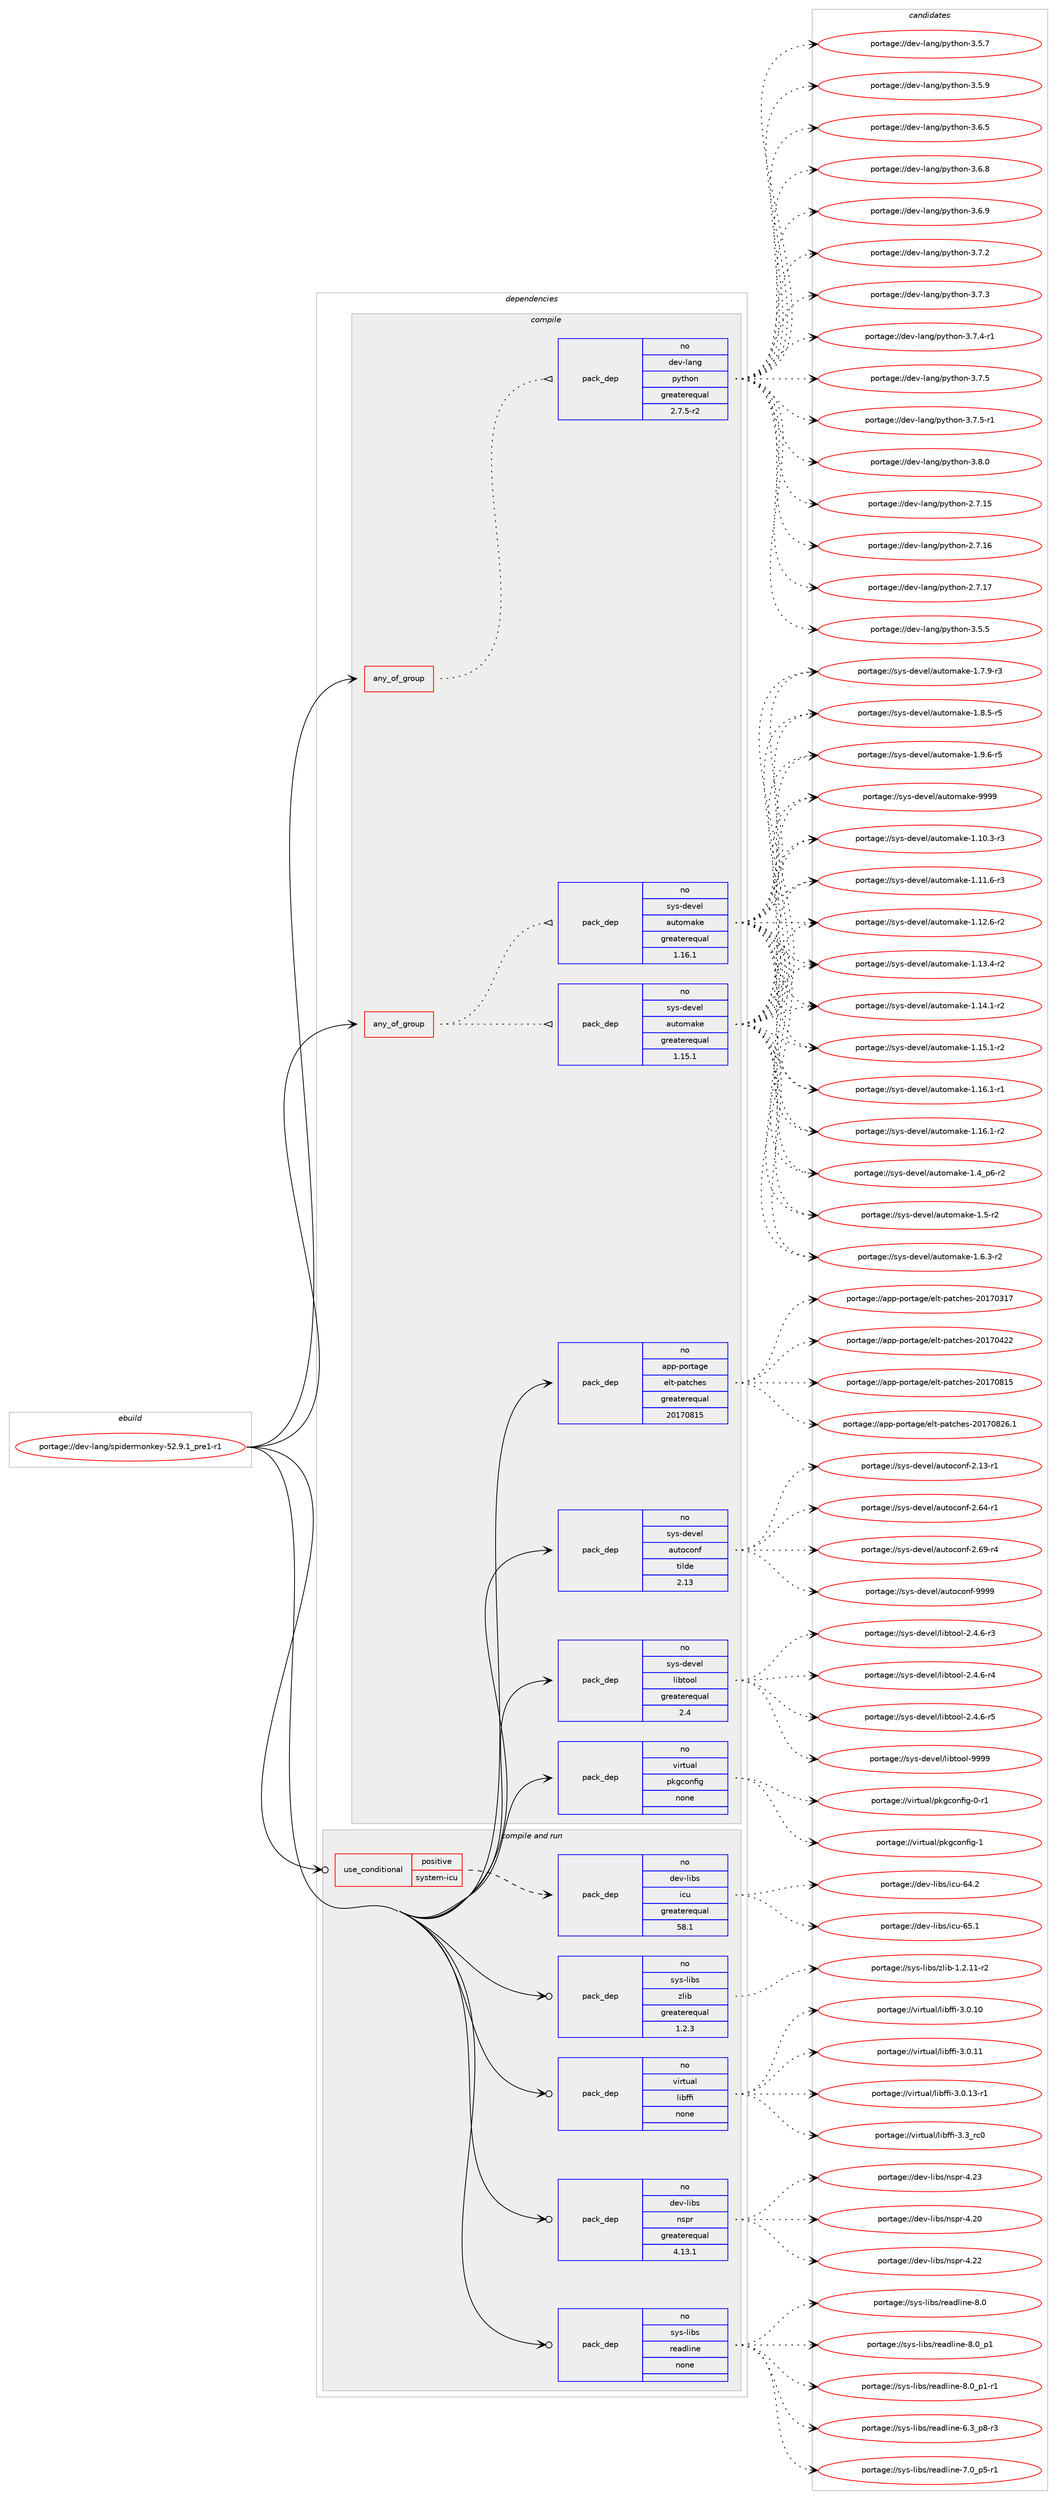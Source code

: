 digraph prolog {

# *************
# Graph options
# *************

newrank=true;
concentrate=true;
compound=true;
graph [rankdir=LR,fontname=Helvetica,fontsize=10,ranksep=1.5];#, ranksep=2.5, nodesep=0.2];
edge  [arrowhead=vee];
node  [fontname=Helvetica,fontsize=10];

# **********
# The ebuild
# **********

subgraph cluster_leftcol {
color=gray;
rank=same;
label=<<i>ebuild</i>>;
id [label="portage://dev-lang/spidermonkey-52.9.1_pre1-r1", color=red, width=4, href="../dev-lang/spidermonkey-52.9.1_pre1-r1.svg"];
}

# ****************
# The dependencies
# ****************

subgraph cluster_midcol {
color=gray;
label=<<i>dependencies</i>>;
subgraph cluster_compile {
fillcolor="#eeeeee";
style=filled;
label=<<i>compile</i>>;
subgraph any2807 {
dependency96722 [label=<<TABLE BORDER="0" CELLBORDER="1" CELLSPACING="0" CELLPADDING="4"><TR><TD CELLPADDING="10">any_of_group</TD></TR></TABLE>>, shape=none, color=red];subgraph pack73719 {
dependency96723 [label=<<TABLE BORDER="0" CELLBORDER="1" CELLSPACING="0" CELLPADDING="4" WIDTH="220"><TR><TD ROWSPAN="6" CELLPADDING="30">pack_dep</TD></TR><TR><TD WIDTH="110">no</TD></TR><TR><TD>dev-lang</TD></TR><TR><TD>python</TD></TR><TR><TD>greaterequal</TD></TR><TR><TD>2.7.5-r2</TD></TR></TABLE>>, shape=none, color=blue];
}
dependency96722:e -> dependency96723:w [weight=20,style="dotted",arrowhead="oinv"];
}
id:e -> dependency96722:w [weight=20,style="solid",arrowhead="vee"];
subgraph any2808 {
dependency96724 [label=<<TABLE BORDER="0" CELLBORDER="1" CELLSPACING="0" CELLPADDING="4"><TR><TD CELLPADDING="10">any_of_group</TD></TR></TABLE>>, shape=none, color=red];subgraph pack73720 {
dependency96725 [label=<<TABLE BORDER="0" CELLBORDER="1" CELLSPACING="0" CELLPADDING="4" WIDTH="220"><TR><TD ROWSPAN="6" CELLPADDING="30">pack_dep</TD></TR><TR><TD WIDTH="110">no</TD></TR><TR><TD>sys-devel</TD></TR><TR><TD>automake</TD></TR><TR><TD>greaterequal</TD></TR><TR><TD>1.16.1</TD></TR></TABLE>>, shape=none, color=blue];
}
dependency96724:e -> dependency96725:w [weight=20,style="dotted",arrowhead="oinv"];
subgraph pack73721 {
dependency96726 [label=<<TABLE BORDER="0" CELLBORDER="1" CELLSPACING="0" CELLPADDING="4" WIDTH="220"><TR><TD ROWSPAN="6" CELLPADDING="30">pack_dep</TD></TR><TR><TD WIDTH="110">no</TD></TR><TR><TD>sys-devel</TD></TR><TR><TD>automake</TD></TR><TR><TD>greaterequal</TD></TR><TR><TD>1.15.1</TD></TR></TABLE>>, shape=none, color=blue];
}
dependency96724:e -> dependency96726:w [weight=20,style="dotted",arrowhead="oinv"];
}
id:e -> dependency96724:w [weight=20,style="solid",arrowhead="vee"];
subgraph pack73722 {
dependency96727 [label=<<TABLE BORDER="0" CELLBORDER="1" CELLSPACING="0" CELLPADDING="4" WIDTH="220"><TR><TD ROWSPAN="6" CELLPADDING="30">pack_dep</TD></TR><TR><TD WIDTH="110">no</TD></TR><TR><TD>app-portage</TD></TR><TR><TD>elt-patches</TD></TR><TR><TD>greaterequal</TD></TR><TR><TD>20170815</TD></TR></TABLE>>, shape=none, color=blue];
}
id:e -> dependency96727:w [weight=20,style="solid",arrowhead="vee"];
subgraph pack73723 {
dependency96728 [label=<<TABLE BORDER="0" CELLBORDER="1" CELLSPACING="0" CELLPADDING="4" WIDTH="220"><TR><TD ROWSPAN="6" CELLPADDING="30">pack_dep</TD></TR><TR><TD WIDTH="110">no</TD></TR><TR><TD>sys-devel</TD></TR><TR><TD>autoconf</TD></TR><TR><TD>tilde</TD></TR><TR><TD>2.13</TD></TR></TABLE>>, shape=none, color=blue];
}
id:e -> dependency96728:w [weight=20,style="solid",arrowhead="vee"];
subgraph pack73724 {
dependency96729 [label=<<TABLE BORDER="0" CELLBORDER="1" CELLSPACING="0" CELLPADDING="4" WIDTH="220"><TR><TD ROWSPAN="6" CELLPADDING="30">pack_dep</TD></TR><TR><TD WIDTH="110">no</TD></TR><TR><TD>sys-devel</TD></TR><TR><TD>libtool</TD></TR><TR><TD>greaterequal</TD></TR><TR><TD>2.4</TD></TR></TABLE>>, shape=none, color=blue];
}
id:e -> dependency96729:w [weight=20,style="solid",arrowhead="vee"];
subgraph pack73725 {
dependency96730 [label=<<TABLE BORDER="0" CELLBORDER="1" CELLSPACING="0" CELLPADDING="4" WIDTH="220"><TR><TD ROWSPAN="6" CELLPADDING="30">pack_dep</TD></TR><TR><TD WIDTH="110">no</TD></TR><TR><TD>virtual</TD></TR><TR><TD>pkgconfig</TD></TR><TR><TD>none</TD></TR><TR><TD></TD></TR></TABLE>>, shape=none, color=blue];
}
id:e -> dependency96730:w [weight=20,style="solid",arrowhead="vee"];
}
subgraph cluster_compileandrun {
fillcolor="#eeeeee";
style=filled;
label=<<i>compile and run</i>>;
subgraph cond20137 {
dependency96731 [label=<<TABLE BORDER="0" CELLBORDER="1" CELLSPACING="0" CELLPADDING="4"><TR><TD ROWSPAN="3" CELLPADDING="10">use_conditional</TD></TR><TR><TD>positive</TD></TR><TR><TD>system-icu</TD></TR></TABLE>>, shape=none, color=red];
subgraph pack73726 {
dependency96732 [label=<<TABLE BORDER="0" CELLBORDER="1" CELLSPACING="0" CELLPADDING="4" WIDTH="220"><TR><TD ROWSPAN="6" CELLPADDING="30">pack_dep</TD></TR><TR><TD WIDTH="110">no</TD></TR><TR><TD>dev-libs</TD></TR><TR><TD>icu</TD></TR><TR><TD>greaterequal</TD></TR><TR><TD>58.1</TD></TR></TABLE>>, shape=none, color=blue];
}
dependency96731:e -> dependency96732:w [weight=20,style="dashed",arrowhead="vee"];
}
id:e -> dependency96731:w [weight=20,style="solid",arrowhead="odotvee"];
subgraph pack73727 {
dependency96733 [label=<<TABLE BORDER="0" CELLBORDER="1" CELLSPACING="0" CELLPADDING="4" WIDTH="220"><TR><TD ROWSPAN="6" CELLPADDING="30">pack_dep</TD></TR><TR><TD WIDTH="110">no</TD></TR><TR><TD>dev-libs</TD></TR><TR><TD>nspr</TD></TR><TR><TD>greaterequal</TD></TR><TR><TD>4.13.1</TD></TR></TABLE>>, shape=none, color=blue];
}
id:e -> dependency96733:w [weight=20,style="solid",arrowhead="odotvee"];
subgraph pack73728 {
dependency96734 [label=<<TABLE BORDER="0" CELLBORDER="1" CELLSPACING="0" CELLPADDING="4" WIDTH="220"><TR><TD ROWSPAN="6" CELLPADDING="30">pack_dep</TD></TR><TR><TD WIDTH="110">no</TD></TR><TR><TD>sys-libs</TD></TR><TR><TD>readline</TD></TR><TR><TD>none</TD></TR><TR><TD></TD></TR></TABLE>>, shape=none, color=blue];
}
id:e -> dependency96734:w [weight=20,style="solid",arrowhead="odotvee"];
subgraph pack73729 {
dependency96735 [label=<<TABLE BORDER="0" CELLBORDER="1" CELLSPACING="0" CELLPADDING="4" WIDTH="220"><TR><TD ROWSPAN="6" CELLPADDING="30">pack_dep</TD></TR><TR><TD WIDTH="110">no</TD></TR><TR><TD>sys-libs</TD></TR><TR><TD>zlib</TD></TR><TR><TD>greaterequal</TD></TR><TR><TD>1.2.3</TD></TR></TABLE>>, shape=none, color=blue];
}
id:e -> dependency96735:w [weight=20,style="solid",arrowhead="odotvee"];
subgraph pack73730 {
dependency96736 [label=<<TABLE BORDER="0" CELLBORDER="1" CELLSPACING="0" CELLPADDING="4" WIDTH="220"><TR><TD ROWSPAN="6" CELLPADDING="30">pack_dep</TD></TR><TR><TD WIDTH="110">no</TD></TR><TR><TD>virtual</TD></TR><TR><TD>libffi</TD></TR><TR><TD>none</TD></TR><TR><TD></TD></TR></TABLE>>, shape=none, color=blue];
}
id:e -> dependency96736:w [weight=20,style="solid",arrowhead="odotvee"];
}
subgraph cluster_run {
fillcolor="#eeeeee";
style=filled;
label=<<i>run</i>>;
}
}

# **************
# The candidates
# **************

subgraph cluster_choices {
rank=same;
color=gray;
label=<<i>candidates</i>>;

subgraph choice73719 {
color=black;
nodesep=1;
choiceportage10010111845108971101034711212111610411111045504655464953 [label="portage://dev-lang/python-2.7.15", color=red, width=4,href="../dev-lang/python-2.7.15.svg"];
choiceportage10010111845108971101034711212111610411111045504655464954 [label="portage://dev-lang/python-2.7.16", color=red, width=4,href="../dev-lang/python-2.7.16.svg"];
choiceportage10010111845108971101034711212111610411111045504655464955 [label="portage://dev-lang/python-2.7.17", color=red, width=4,href="../dev-lang/python-2.7.17.svg"];
choiceportage100101118451089711010347112121116104111110455146534653 [label="portage://dev-lang/python-3.5.5", color=red, width=4,href="../dev-lang/python-3.5.5.svg"];
choiceportage100101118451089711010347112121116104111110455146534655 [label="portage://dev-lang/python-3.5.7", color=red, width=4,href="../dev-lang/python-3.5.7.svg"];
choiceportage100101118451089711010347112121116104111110455146534657 [label="portage://dev-lang/python-3.5.9", color=red, width=4,href="../dev-lang/python-3.5.9.svg"];
choiceportage100101118451089711010347112121116104111110455146544653 [label="portage://dev-lang/python-3.6.5", color=red, width=4,href="../dev-lang/python-3.6.5.svg"];
choiceportage100101118451089711010347112121116104111110455146544656 [label="portage://dev-lang/python-3.6.8", color=red, width=4,href="../dev-lang/python-3.6.8.svg"];
choiceportage100101118451089711010347112121116104111110455146544657 [label="portage://dev-lang/python-3.6.9", color=red, width=4,href="../dev-lang/python-3.6.9.svg"];
choiceportage100101118451089711010347112121116104111110455146554650 [label="portage://dev-lang/python-3.7.2", color=red, width=4,href="../dev-lang/python-3.7.2.svg"];
choiceportage100101118451089711010347112121116104111110455146554651 [label="portage://dev-lang/python-3.7.3", color=red, width=4,href="../dev-lang/python-3.7.3.svg"];
choiceportage1001011184510897110103471121211161041111104551465546524511449 [label="portage://dev-lang/python-3.7.4-r1", color=red, width=4,href="../dev-lang/python-3.7.4-r1.svg"];
choiceportage100101118451089711010347112121116104111110455146554653 [label="portage://dev-lang/python-3.7.5", color=red, width=4,href="../dev-lang/python-3.7.5.svg"];
choiceportage1001011184510897110103471121211161041111104551465546534511449 [label="portage://dev-lang/python-3.7.5-r1", color=red, width=4,href="../dev-lang/python-3.7.5-r1.svg"];
choiceportage100101118451089711010347112121116104111110455146564648 [label="portage://dev-lang/python-3.8.0", color=red, width=4,href="../dev-lang/python-3.8.0.svg"];
dependency96723:e -> choiceportage10010111845108971101034711212111610411111045504655464953:w [style=dotted,weight="100"];
dependency96723:e -> choiceportage10010111845108971101034711212111610411111045504655464954:w [style=dotted,weight="100"];
dependency96723:e -> choiceportage10010111845108971101034711212111610411111045504655464955:w [style=dotted,weight="100"];
dependency96723:e -> choiceportage100101118451089711010347112121116104111110455146534653:w [style=dotted,weight="100"];
dependency96723:e -> choiceportage100101118451089711010347112121116104111110455146534655:w [style=dotted,weight="100"];
dependency96723:e -> choiceportage100101118451089711010347112121116104111110455146534657:w [style=dotted,weight="100"];
dependency96723:e -> choiceportage100101118451089711010347112121116104111110455146544653:w [style=dotted,weight="100"];
dependency96723:e -> choiceportage100101118451089711010347112121116104111110455146544656:w [style=dotted,weight="100"];
dependency96723:e -> choiceportage100101118451089711010347112121116104111110455146544657:w [style=dotted,weight="100"];
dependency96723:e -> choiceportage100101118451089711010347112121116104111110455146554650:w [style=dotted,weight="100"];
dependency96723:e -> choiceportage100101118451089711010347112121116104111110455146554651:w [style=dotted,weight="100"];
dependency96723:e -> choiceportage1001011184510897110103471121211161041111104551465546524511449:w [style=dotted,weight="100"];
dependency96723:e -> choiceportage100101118451089711010347112121116104111110455146554653:w [style=dotted,weight="100"];
dependency96723:e -> choiceportage1001011184510897110103471121211161041111104551465546534511449:w [style=dotted,weight="100"];
dependency96723:e -> choiceportage100101118451089711010347112121116104111110455146564648:w [style=dotted,weight="100"];
}
subgraph choice73720 {
color=black;
nodesep=1;
choiceportage11512111545100101118101108479711711611110997107101454946494846514511451 [label="portage://sys-devel/automake-1.10.3-r3", color=red, width=4,href="../sys-devel/automake-1.10.3-r3.svg"];
choiceportage11512111545100101118101108479711711611110997107101454946494946544511451 [label="portage://sys-devel/automake-1.11.6-r3", color=red, width=4,href="../sys-devel/automake-1.11.6-r3.svg"];
choiceportage11512111545100101118101108479711711611110997107101454946495046544511450 [label="portage://sys-devel/automake-1.12.6-r2", color=red, width=4,href="../sys-devel/automake-1.12.6-r2.svg"];
choiceportage11512111545100101118101108479711711611110997107101454946495146524511450 [label="portage://sys-devel/automake-1.13.4-r2", color=red, width=4,href="../sys-devel/automake-1.13.4-r2.svg"];
choiceportage11512111545100101118101108479711711611110997107101454946495246494511450 [label="portage://sys-devel/automake-1.14.1-r2", color=red, width=4,href="../sys-devel/automake-1.14.1-r2.svg"];
choiceportage11512111545100101118101108479711711611110997107101454946495346494511450 [label="portage://sys-devel/automake-1.15.1-r2", color=red, width=4,href="../sys-devel/automake-1.15.1-r2.svg"];
choiceportage11512111545100101118101108479711711611110997107101454946495446494511449 [label="portage://sys-devel/automake-1.16.1-r1", color=red, width=4,href="../sys-devel/automake-1.16.1-r1.svg"];
choiceportage11512111545100101118101108479711711611110997107101454946495446494511450 [label="portage://sys-devel/automake-1.16.1-r2", color=red, width=4,href="../sys-devel/automake-1.16.1-r2.svg"];
choiceportage115121115451001011181011084797117116111109971071014549465295112544511450 [label="portage://sys-devel/automake-1.4_p6-r2", color=red, width=4,href="../sys-devel/automake-1.4_p6-r2.svg"];
choiceportage11512111545100101118101108479711711611110997107101454946534511450 [label="portage://sys-devel/automake-1.5-r2", color=red, width=4,href="../sys-devel/automake-1.5-r2.svg"];
choiceportage115121115451001011181011084797117116111109971071014549465446514511450 [label="portage://sys-devel/automake-1.6.3-r2", color=red, width=4,href="../sys-devel/automake-1.6.3-r2.svg"];
choiceportage115121115451001011181011084797117116111109971071014549465546574511451 [label="portage://sys-devel/automake-1.7.9-r3", color=red, width=4,href="../sys-devel/automake-1.7.9-r3.svg"];
choiceportage115121115451001011181011084797117116111109971071014549465646534511453 [label="portage://sys-devel/automake-1.8.5-r5", color=red, width=4,href="../sys-devel/automake-1.8.5-r5.svg"];
choiceportage115121115451001011181011084797117116111109971071014549465746544511453 [label="portage://sys-devel/automake-1.9.6-r5", color=red, width=4,href="../sys-devel/automake-1.9.6-r5.svg"];
choiceportage115121115451001011181011084797117116111109971071014557575757 [label="portage://sys-devel/automake-9999", color=red, width=4,href="../sys-devel/automake-9999.svg"];
dependency96725:e -> choiceportage11512111545100101118101108479711711611110997107101454946494846514511451:w [style=dotted,weight="100"];
dependency96725:e -> choiceportage11512111545100101118101108479711711611110997107101454946494946544511451:w [style=dotted,weight="100"];
dependency96725:e -> choiceportage11512111545100101118101108479711711611110997107101454946495046544511450:w [style=dotted,weight="100"];
dependency96725:e -> choiceportage11512111545100101118101108479711711611110997107101454946495146524511450:w [style=dotted,weight="100"];
dependency96725:e -> choiceportage11512111545100101118101108479711711611110997107101454946495246494511450:w [style=dotted,weight="100"];
dependency96725:e -> choiceportage11512111545100101118101108479711711611110997107101454946495346494511450:w [style=dotted,weight="100"];
dependency96725:e -> choiceportage11512111545100101118101108479711711611110997107101454946495446494511449:w [style=dotted,weight="100"];
dependency96725:e -> choiceportage11512111545100101118101108479711711611110997107101454946495446494511450:w [style=dotted,weight="100"];
dependency96725:e -> choiceportage115121115451001011181011084797117116111109971071014549465295112544511450:w [style=dotted,weight="100"];
dependency96725:e -> choiceportage11512111545100101118101108479711711611110997107101454946534511450:w [style=dotted,weight="100"];
dependency96725:e -> choiceportage115121115451001011181011084797117116111109971071014549465446514511450:w [style=dotted,weight="100"];
dependency96725:e -> choiceportage115121115451001011181011084797117116111109971071014549465546574511451:w [style=dotted,weight="100"];
dependency96725:e -> choiceportage115121115451001011181011084797117116111109971071014549465646534511453:w [style=dotted,weight="100"];
dependency96725:e -> choiceportage115121115451001011181011084797117116111109971071014549465746544511453:w [style=dotted,weight="100"];
dependency96725:e -> choiceportage115121115451001011181011084797117116111109971071014557575757:w [style=dotted,weight="100"];
}
subgraph choice73721 {
color=black;
nodesep=1;
choiceportage11512111545100101118101108479711711611110997107101454946494846514511451 [label="portage://sys-devel/automake-1.10.3-r3", color=red, width=4,href="../sys-devel/automake-1.10.3-r3.svg"];
choiceportage11512111545100101118101108479711711611110997107101454946494946544511451 [label="portage://sys-devel/automake-1.11.6-r3", color=red, width=4,href="../sys-devel/automake-1.11.6-r3.svg"];
choiceportage11512111545100101118101108479711711611110997107101454946495046544511450 [label="portage://sys-devel/automake-1.12.6-r2", color=red, width=4,href="../sys-devel/automake-1.12.6-r2.svg"];
choiceportage11512111545100101118101108479711711611110997107101454946495146524511450 [label="portage://sys-devel/automake-1.13.4-r2", color=red, width=4,href="../sys-devel/automake-1.13.4-r2.svg"];
choiceportage11512111545100101118101108479711711611110997107101454946495246494511450 [label="portage://sys-devel/automake-1.14.1-r2", color=red, width=4,href="../sys-devel/automake-1.14.1-r2.svg"];
choiceportage11512111545100101118101108479711711611110997107101454946495346494511450 [label="portage://sys-devel/automake-1.15.1-r2", color=red, width=4,href="../sys-devel/automake-1.15.1-r2.svg"];
choiceportage11512111545100101118101108479711711611110997107101454946495446494511449 [label="portage://sys-devel/automake-1.16.1-r1", color=red, width=4,href="../sys-devel/automake-1.16.1-r1.svg"];
choiceportage11512111545100101118101108479711711611110997107101454946495446494511450 [label="portage://sys-devel/automake-1.16.1-r2", color=red, width=4,href="../sys-devel/automake-1.16.1-r2.svg"];
choiceportage115121115451001011181011084797117116111109971071014549465295112544511450 [label="portage://sys-devel/automake-1.4_p6-r2", color=red, width=4,href="../sys-devel/automake-1.4_p6-r2.svg"];
choiceportage11512111545100101118101108479711711611110997107101454946534511450 [label="portage://sys-devel/automake-1.5-r2", color=red, width=4,href="../sys-devel/automake-1.5-r2.svg"];
choiceportage115121115451001011181011084797117116111109971071014549465446514511450 [label="portage://sys-devel/automake-1.6.3-r2", color=red, width=4,href="../sys-devel/automake-1.6.3-r2.svg"];
choiceportage115121115451001011181011084797117116111109971071014549465546574511451 [label="portage://sys-devel/automake-1.7.9-r3", color=red, width=4,href="../sys-devel/automake-1.7.9-r3.svg"];
choiceportage115121115451001011181011084797117116111109971071014549465646534511453 [label="portage://sys-devel/automake-1.8.5-r5", color=red, width=4,href="../sys-devel/automake-1.8.5-r5.svg"];
choiceportage115121115451001011181011084797117116111109971071014549465746544511453 [label="portage://sys-devel/automake-1.9.6-r5", color=red, width=4,href="../sys-devel/automake-1.9.6-r5.svg"];
choiceportage115121115451001011181011084797117116111109971071014557575757 [label="portage://sys-devel/automake-9999", color=red, width=4,href="../sys-devel/automake-9999.svg"];
dependency96726:e -> choiceportage11512111545100101118101108479711711611110997107101454946494846514511451:w [style=dotted,weight="100"];
dependency96726:e -> choiceportage11512111545100101118101108479711711611110997107101454946494946544511451:w [style=dotted,weight="100"];
dependency96726:e -> choiceportage11512111545100101118101108479711711611110997107101454946495046544511450:w [style=dotted,weight="100"];
dependency96726:e -> choiceportage11512111545100101118101108479711711611110997107101454946495146524511450:w [style=dotted,weight="100"];
dependency96726:e -> choiceportage11512111545100101118101108479711711611110997107101454946495246494511450:w [style=dotted,weight="100"];
dependency96726:e -> choiceportage11512111545100101118101108479711711611110997107101454946495346494511450:w [style=dotted,weight="100"];
dependency96726:e -> choiceportage11512111545100101118101108479711711611110997107101454946495446494511449:w [style=dotted,weight="100"];
dependency96726:e -> choiceportage11512111545100101118101108479711711611110997107101454946495446494511450:w [style=dotted,weight="100"];
dependency96726:e -> choiceportage115121115451001011181011084797117116111109971071014549465295112544511450:w [style=dotted,weight="100"];
dependency96726:e -> choiceportage11512111545100101118101108479711711611110997107101454946534511450:w [style=dotted,weight="100"];
dependency96726:e -> choiceportage115121115451001011181011084797117116111109971071014549465446514511450:w [style=dotted,weight="100"];
dependency96726:e -> choiceportage115121115451001011181011084797117116111109971071014549465546574511451:w [style=dotted,weight="100"];
dependency96726:e -> choiceportage115121115451001011181011084797117116111109971071014549465646534511453:w [style=dotted,weight="100"];
dependency96726:e -> choiceportage115121115451001011181011084797117116111109971071014549465746544511453:w [style=dotted,weight="100"];
dependency96726:e -> choiceportage115121115451001011181011084797117116111109971071014557575757:w [style=dotted,weight="100"];
}
subgraph choice73722 {
color=black;
nodesep=1;
choiceportage97112112451121111141169710310147101108116451129711699104101115455048495548514955 [label="portage://app-portage/elt-patches-20170317", color=red, width=4,href="../app-portage/elt-patches-20170317.svg"];
choiceportage97112112451121111141169710310147101108116451129711699104101115455048495548525050 [label="portage://app-portage/elt-patches-20170422", color=red, width=4,href="../app-portage/elt-patches-20170422.svg"];
choiceportage97112112451121111141169710310147101108116451129711699104101115455048495548564953 [label="portage://app-portage/elt-patches-20170815", color=red, width=4,href="../app-portage/elt-patches-20170815.svg"];
choiceportage971121124511211111411697103101471011081164511297116991041011154550484955485650544649 [label="portage://app-portage/elt-patches-20170826.1", color=red, width=4,href="../app-portage/elt-patches-20170826.1.svg"];
dependency96727:e -> choiceportage97112112451121111141169710310147101108116451129711699104101115455048495548514955:w [style=dotted,weight="100"];
dependency96727:e -> choiceportage97112112451121111141169710310147101108116451129711699104101115455048495548525050:w [style=dotted,weight="100"];
dependency96727:e -> choiceportage97112112451121111141169710310147101108116451129711699104101115455048495548564953:w [style=dotted,weight="100"];
dependency96727:e -> choiceportage971121124511211111411697103101471011081164511297116991041011154550484955485650544649:w [style=dotted,weight="100"];
}
subgraph choice73723 {
color=black;
nodesep=1;
choiceportage1151211154510010111810110847971171161119911111010245504649514511449 [label="portage://sys-devel/autoconf-2.13-r1", color=red, width=4,href="../sys-devel/autoconf-2.13-r1.svg"];
choiceportage1151211154510010111810110847971171161119911111010245504654524511449 [label="portage://sys-devel/autoconf-2.64-r1", color=red, width=4,href="../sys-devel/autoconf-2.64-r1.svg"];
choiceportage1151211154510010111810110847971171161119911111010245504654574511452 [label="portage://sys-devel/autoconf-2.69-r4", color=red, width=4,href="../sys-devel/autoconf-2.69-r4.svg"];
choiceportage115121115451001011181011084797117116111991111101024557575757 [label="portage://sys-devel/autoconf-9999", color=red, width=4,href="../sys-devel/autoconf-9999.svg"];
dependency96728:e -> choiceportage1151211154510010111810110847971171161119911111010245504649514511449:w [style=dotted,weight="100"];
dependency96728:e -> choiceportage1151211154510010111810110847971171161119911111010245504654524511449:w [style=dotted,weight="100"];
dependency96728:e -> choiceportage1151211154510010111810110847971171161119911111010245504654574511452:w [style=dotted,weight="100"];
dependency96728:e -> choiceportage115121115451001011181011084797117116111991111101024557575757:w [style=dotted,weight="100"];
}
subgraph choice73724 {
color=black;
nodesep=1;
choiceportage1151211154510010111810110847108105981161111111084550465246544511451 [label="portage://sys-devel/libtool-2.4.6-r3", color=red, width=4,href="../sys-devel/libtool-2.4.6-r3.svg"];
choiceportage1151211154510010111810110847108105981161111111084550465246544511452 [label="portage://sys-devel/libtool-2.4.6-r4", color=red, width=4,href="../sys-devel/libtool-2.4.6-r4.svg"];
choiceportage1151211154510010111810110847108105981161111111084550465246544511453 [label="portage://sys-devel/libtool-2.4.6-r5", color=red, width=4,href="../sys-devel/libtool-2.4.6-r5.svg"];
choiceportage1151211154510010111810110847108105981161111111084557575757 [label="portage://sys-devel/libtool-9999", color=red, width=4,href="../sys-devel/libtool-9999.svg"];
dependency96729:e -> choiceportage1151211154510010111810110847108105981161111111084550465246544511451:w [style=dotted,weight="100"];
dependency96729:e -> choiceportage1151211154510010111810110847108105981161111111084550465246544511452:w [style=dotted,weight="100"];
dependency96729:e -> choiceportage1151211154510010111810110847108105981161111111084550465246544511453:w [style=dotted,weight="100"];
dependency96729:e -> choiceportage1151211154510010111810110847108105981161111111084557575757:w [style=dotted,weight="100"];
}
subgraph choice73725 {
color=black;
nodesep=1;
choiceportage11810511411611797108471121071039911111010210510345484511449 [label="portage://virtual/pkgconfig-0-r1", color=red, width=4,href="../virtual/pkgconfig-0-r1.svg"];
choiceportage1181051141161179710847112107103991111101021051034549 [label="portage://virtual/pkgconfig-1", color=red, width=4,href="../virtual/pkgconfig-1.svg"];
dependency96730:e -> choiceportage11810511411611797108471121071039911111010210510345484511449:w [style=dotted,weight="100"];
dependency96730:e -> choiceportage1181051141161179710847112107103991111101021051034549:w [style=dotted,weight="100"];
}
subgraph choice73726 {
color=black;
nodesep=1;
choiceportage100101118451081059811547105991174554524650 [label="portage://dev-libs/icu-64.2", color=red, width=4,href="../dev-libs/icu-64.2.svg"];
choiceportage100101118451081059811547105991174554534649 [label="portage://dev-libs/icu-65.1", color=red, width=4,href="../dev-libs/icu-65.1.svg"];
dependency96732:e -> choiceportage100101118451081059811547105991174554524650:w [style=dotted,weight="100"];
dependency96732:e -> choiceportage100101118451081059811547105991174554534649:w [style=dotted,weight="100"];
}
subgraph choice73727 {
color=black;
nodesep=1;
choiceportage1001011184510810598115471101151121144552465048 [label="portage://dev-libs/nspr-4.20", color=red, width=4,href="../dev-libs/nspr-4.20.svg"];
choiceportage1001011184510810598115471101151121144552465050 [label="portage://dev-libs/nspr-4.22", color=red, width=4,href="../dev-libs/nspr-4.22.svg"];
choiceportage1001011184510810598115471101151121144552465051 [label="portage://dev-libs/nspr-4.23", color=red, width=4,href="../dev-libs/nspr-4.23.svg"];
dependency96733:e -> choiceportage1001011184510810598115471101151121144552465048:w [style=dotted,weight="100"];
dependency96733:e -> choiceportage1001011184510810598115471101151121144552465050:w [style=dotted,weight="100"];
dependency96733:e -> choiceportage1001011184510810598115471101151121144552465051:w [style=dotted,weight="100"];
}
subgraph choice73728 {
color=black;
nodesep=1;
choiceportage115121115451081059811547114101971001081051101014554465195112564511451 [label="portage://sys-libs/readline-6.3_p8-r3", color=red, width=4,href="../sys-libs/readline-6.3_p8-r3.svg"];
choiceportage115121115451081059811547114101971001081051101014555464895112534511449 [label="portage://sys-libs/readline-7.0_p5-r1", color=red, width=4,href="../sys-libs/readline-7.0_p5-r1.svg"];
choiceportage1151211154510810598115471141019710010810511010145564648 [label="portage://sys-libs/readline-8.0", color=red, width=4,href="../sys-libs/readline-8.0.svg"];
choiceportage11512111545108105981154711410197100108105110101455646489511249 [label="portage://sys-libs/readline-8.0_p1", color=red, width=4,href="../sys-libs/readline-8.0_p1.svg"];
choiceportage115121115451081059811547114101971001081051101014556464895112494511449 [label="portage://sys-libs/readline-8.0_p1-r1", color=red, width=4,href="../sys-libs/readline-8.0_p1-r1.svg"];
dependency96734:e -> choiceportage115121115451081059811547114101971001081051101014554465195112564511451:w [style=dotted,weight="100"];
dependency96734:e -> choiceportage115121115451081059811547114101971001081051101014555464895112534511449:w [style=dotted,weight="100"];
dependency96734:e -> choiceportage1151211154510810598115471141019710010810511010145564648:w [style=dotted,weight="100"];
dependency96734:e -> choiceportage11512111545108105981154711410197100108105110101455646489511249:w [style=dotted,weight="100"];
dependency96734:e -> choiceportage115121115451081059811547114101971001081051101014556464895112494511449:w [style=dotted,weight="100"];
}
subgraph choice73729 {
color=black;
nodesep=1;
choiceportage11512111545108105981154712210810598454946504649494511450 [label="portage://sys-libs/zlib-1.2.11-r2", color=red, width=4,href="../sys-libs/zlib-1.2.11-r2.svg"];
dependency96735:e -> choiceportage11512111545108105981154712210810598454946504649494511450:w [style=dotted,weight="100"];
}
subgraph choice73730 {
color=black;
nodesep=1;
choiceportage11810511411611797108471081059810210210545514648464948 [label="portage://virtual/libffi-3.0.10", color=red, width=4,href="../virtual/libffi-3.0.10.svg"];
choiceportage11810511411611797108471081059810210210545514648464949 [label="portage://virtual/libffi-3.0.11", color=red, width=4,href="../virtual/libffi-3.0.11.svg"];
choiceportage118105114116117971084710810598102102105455146484649514511449 [label="portage://virtual/libffi-3.0.13-r1", color=red, width=4,href="../virtual/libffi-3.0.13-r1.svg"];
choiceportage11810511411611797108471081059810210210545514651951149948 [label="portage://virtual/libffi-3.3_rc0", color=red, width=4,href="../virtual/libffi-3.3_rc0.svg"];
dependency96736:e -> choiceportage11810511411611797108471081059810210210545514648464948:w [style=dotted,weight="100"];
dependency96736:e -> choiceportage11810511411611797108471081059810210210545514648464949:w [style=dotted,weight="100"];
dependency96736:e -> choiceportage118105114116117971084710810598102102105455146484649514511449:w [style=dotted,weight="100"];
dependency96736:e -> choiceportage11810511411611797108471081059810210210545514651951149948:w [style=dotted,weight="100"];
}
}

}
